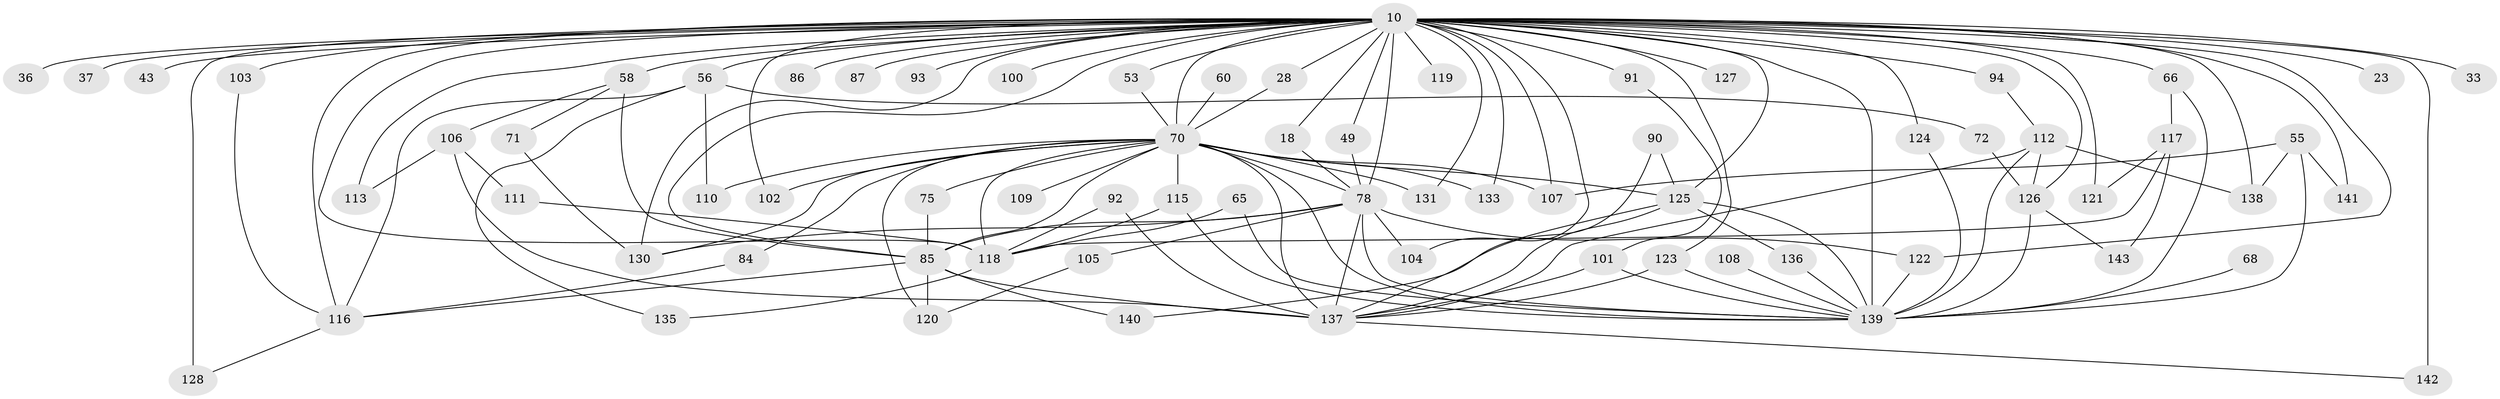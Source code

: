 // original degree distribution, {23: 0.02097902097902098, 29: 0.006993006993006993, 13: 0.006993006993006993, 20: 0.006993006993006993, 30: 0.006993006993006993, 16: 0.006993006993006993, 34: 0.006993006993006993, 32: 0.006993006993006993, 3: 0.2097902097902098, 5: 0.04895104895104895, 6: 0.02097902097902098, 2: 0.5384615384615384, 8: 0.013986013986013986, 4: 0.08391608391608392, 9: 0.013986013986013986}
// Generated by graph-tools (version 1.1) at 2025/44/03/09/25 04:44:55]
// undirected, 71 vertices, 135 edges
graph export_dot {
graph [start="1"]
  node [color=gray90,style=filled];
  10 [super="+9+6"];
  18;
  23;
  28;
  33;
  36;
  37;
  43;
  49;
  53;
  55 [super="+48"];
  56 [super="+46"];
  58 [super="+32"];
  60;
  65;
  66 [super="+30+61"];
  68;
  70 [super="+34+8"];
  71;
  72 [super="+64"];
  75;
  78 [super="+29+7"];
  84;
  85 [super="+41+57+27"];
  86 [super="+63"];
  87;
  90;
  91 [super="+42"];
  92;
  93;
  94;
  100;
  101 [super="+69"];
  102;
  103 [super="+20"];
  104;
  105;
  106;
  107 [super="+11+89"];
  108;
  109;
  110 [super="+51"];
  111;
  112 [super="+98"];
  113;
  115 [super="+99"];
  116 [super="+54"];
  117;
  118 [super="+80"];
  119 [super="+62"];
  120 [super="+40"];
  121;
  122 [super="+95"];
  123 [super="+73"];
  124;
  125 [super="+81+77"];
  126 [super="+79+24"];
  127;
  128 [super="+31"];
  130 [super="+15+12+83"];
  131;
  133;
  135;
  136 [super="+76"];
  137 [super="+19+88+82"];
  138 [super="+132+114"];
  139 [super="+97+134"];
  140;
  141 [super="+67"];
  142 [super="+96"];
  143;
  10 -- 18;
  10 -- 23 [weight=2];
  10 -- 43 [weight=2];
  10 -- 53;
  10 -- 70 [weight=9];
  10 -- 87 [weight=2];
  10 -- 103 [weight=3];
  10 -- 124;
  10 -- 127 [weight=2];
  10 -- 128 [weight=2];
  10 -- 142 [weight=2];
  10 -- 133;
  10 -- 91 [weight=3];
  10 -- 28;
  10 -- 100;
  10 -- 102;
  10 -- 104;
  10 -- 49;
  10 -- 113;
  10 -- 58 [weight=2];
  10 -- 123;
  10 -- 78 [weight=9];
  10 -- 130 [weight=2];
  10 -- 131;
  10 -- 138 [weight=2];
  10 -- 139 [weight=16];
  10 -- 141;
  10 -- 33 [weight=2];
  10 -- 36;
  10 -- 37 [weight=2];
  10 -- 56 [weight=3];
  10 -- 66 [weight=2];
  10 -- 86 [weight=2];
  10 -- 93;
  10 -- 94;
  10 -- 107 [weight=2];
  10 -- 116;
  10 -- 118 [weight=3];
  10 -- 119 [weight=2];
  10 -- 121;
  10 -- 85 [weight=2];
  10 -- 126 [weight=4];
  10 -- 125 [weight=4];
  10 -- 122;
  18 -- 78;
  28 -- 70;
  49 -- 78;
  53 -- 70;
  55 -- 141 [weight=2];
  55 -- 107;
  55 -- 139 [weight=2];
  55 -- 138;
  56 -- 135;
  56 -- 72 [weight=2];
  56 -- 110;
  56 -- 116;
  58 -- 106;
  58 -- 71;
  58 -- 85;
  60 -- 70;
  65 -- 118;
  65 -- 139;
  66 -- 117;
  66 -- 139;
  68 -- 139 [weight=2];
  70 -- 139 [weight=6];
  70 -- 130 [weight=2];
  70 -- 131;
  70 -- 133;
  70 -- 137 [weight=3];
  70 -- 75;
  70 -- 78 [weight=5];
  70 -- 84;
  70 -- 85;
  70 -- 102;
  70 -- 107;
  70 -- 109 [weight=2];
  70 -- 110 [weight=2];
  70 -- 118 [weight=2];
  70 -- 120;
  70 -- 125;
  70 -- 115;
  71 -- 130;
  72 -- 126;
  75 -- 85;
  78 -- 104;
  78 -- 105;
  78 -- 137 [weight=3];
  78 -- 130;
  78 -- 139 [weight=4];
  78 -- 85;
  78 -- 122;
  84 -- 116;
  85 -- 140;
  85 -- 120 [weight=2];
  85 -- 137 [weight=2];
  85 -- 116;
  90 -- 137;
  90 -- 125;
  91 -- 101;
  92 -- 137;
  92 -- 118;
  94 -- 112;
  101 -- 137;
  101 -- 139;
  103 -- 116;
  105 -- 120;
  106 -- 111;
  106 -- 113;
  106 -- 137;
  108 -- 139 [weight=2];
  111 -- 118;
  112 -- 137;
  112 -- 138;
  112 -- 139;
  112 -- 126;
  115 -- 139 [weight=2];
  115 -- 118;
  116 -- 128;
  117 -- 121;
  117 -- 143;
  117 -- 118;
  118 -- 135;
  122 -- 139;
  123 -- 137;
  123 -- 139;
  124 -- 139;
  125 -- 137;
  125 -- 136;
  125 -- 139;
  125 -- 140;
  126 -- 143;
  126 -- 139;
  136 -- 139;
  137 -- 142;
}
